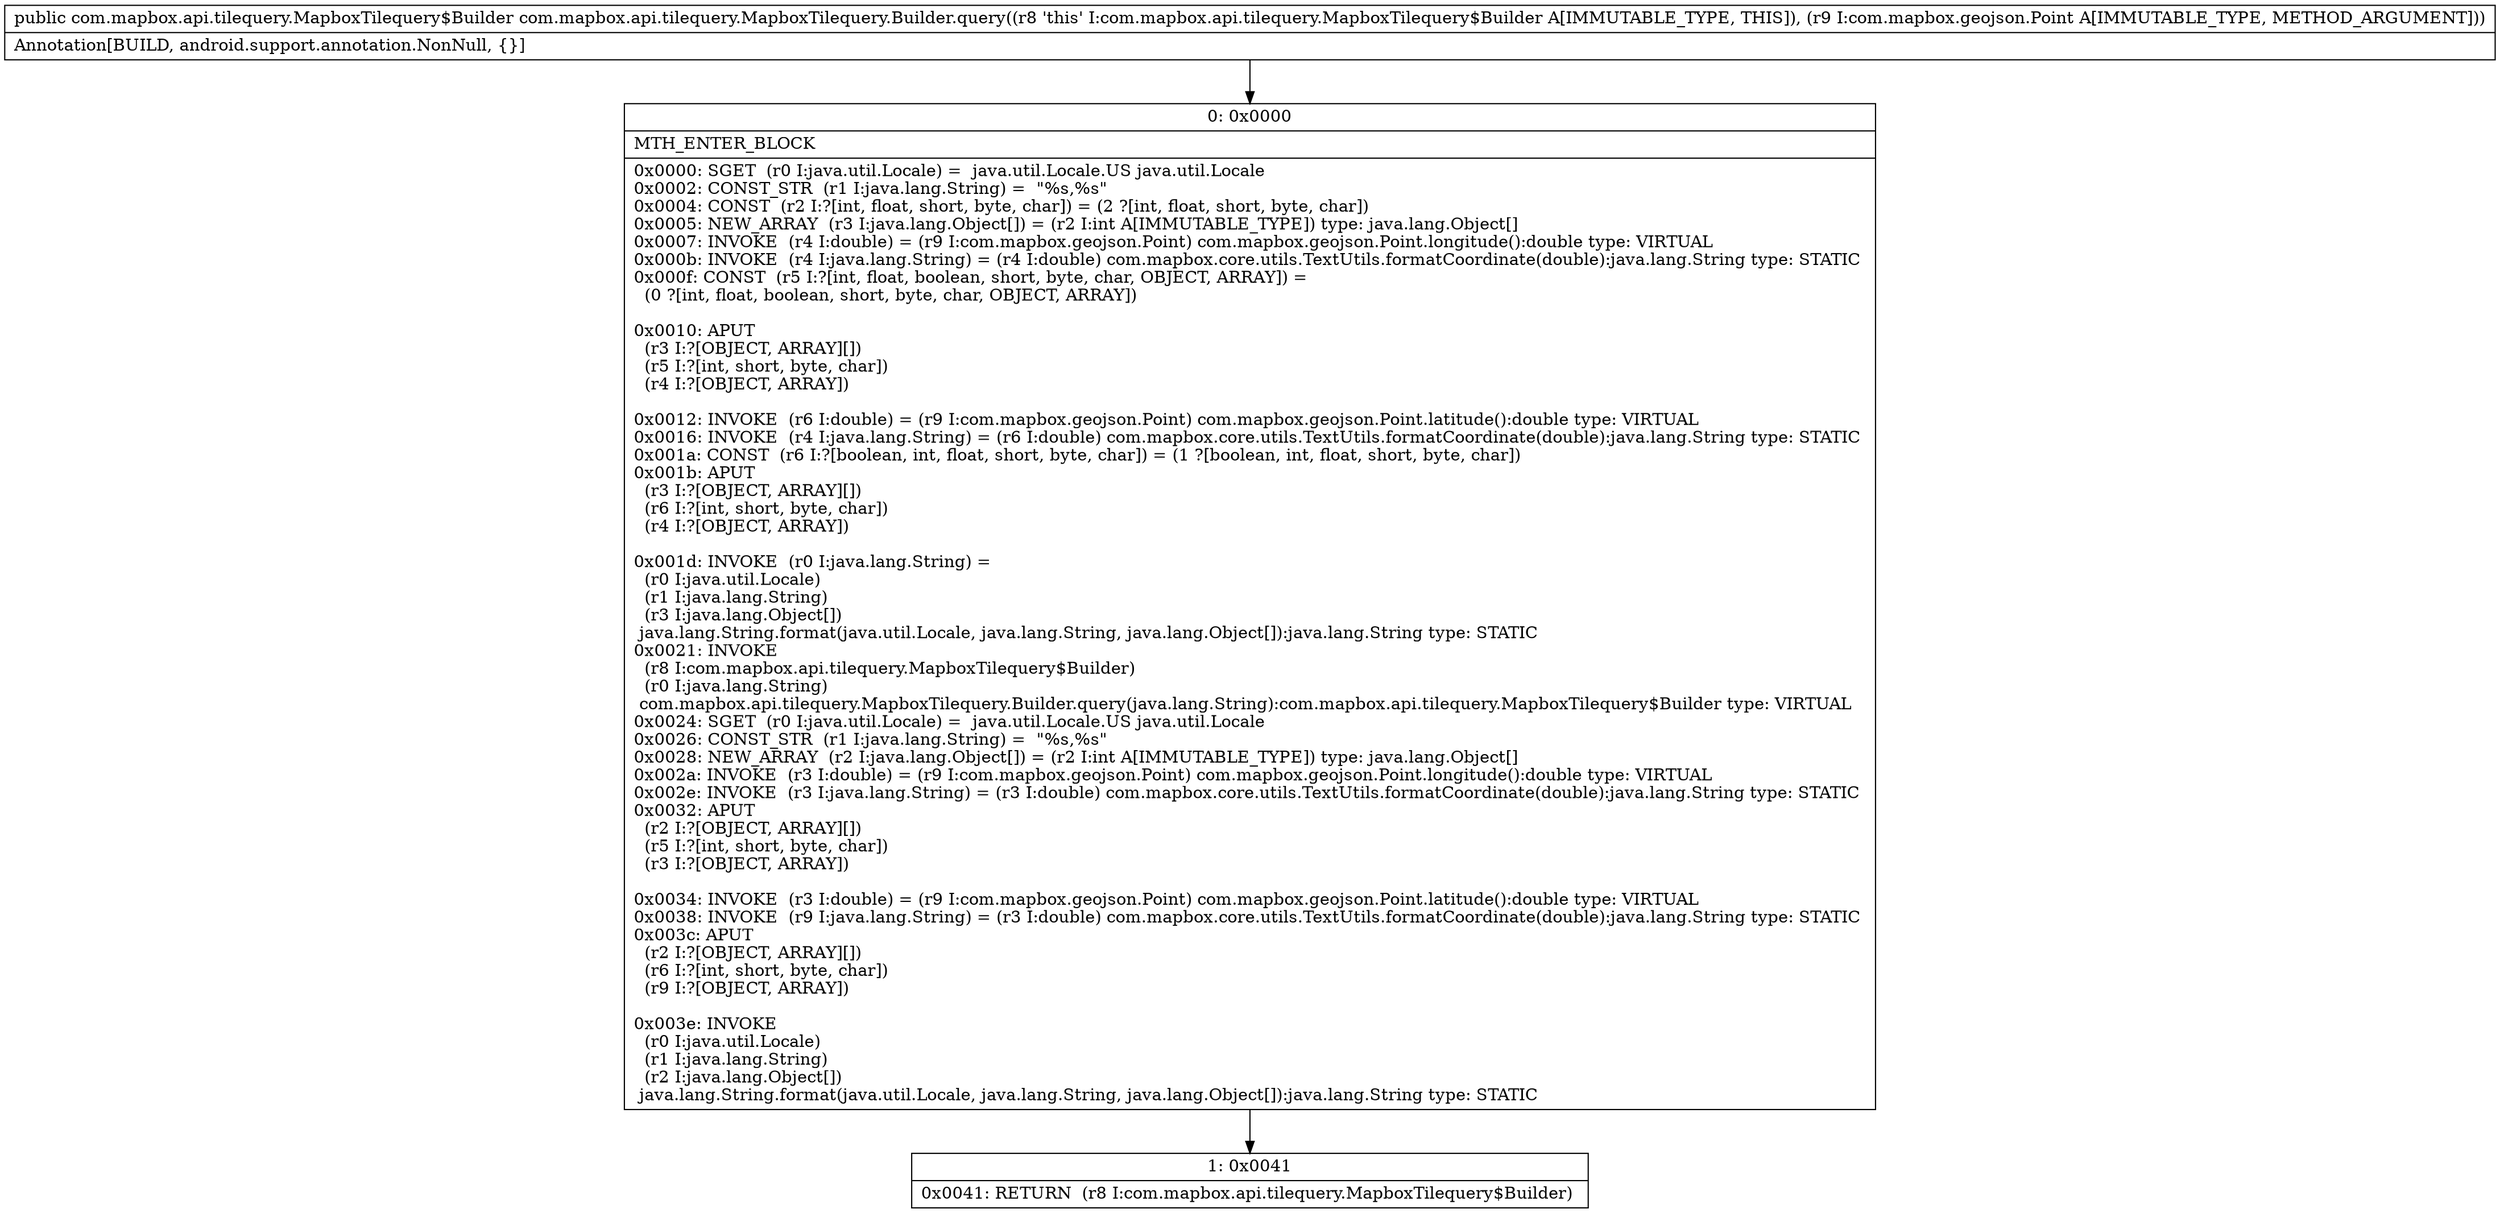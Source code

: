 digraph "CFG forcom.mapbox.api.tilequery.MapboxTilequery.Builder.query(Lcom\/mapbox\/geojson\/Point;)Lcom\/mapbox\/api\/tilequery\/MapboxTilequery$Builder;" {
Node_0 [shape=record,label="{0\:\ 0x0000|MTH_ENTER_BLOCK\l|0x0000: SGET  (r0 I:java.util.Locale) =  java.util.Locale.US java.util.Locale \l0x0002: CONST_STR  (r1 I:java.lang.String) =  \"%s,%s\" \l0x0004: CONST  (r2 I:?[int, float, short, byte, char]) = (2 ?[int, float, short, byte, char]) \l0x0005: NEW_ARRAY  (r3 I:java.lang.Object[]) = (r2 I:int A[IMMUTABLE_TYPE]) type: java.lang.Object[] \l0x0007: INVOKE  (r4 I:double) = (r9 I:com.mapbox.geojson.Point) com.mapbox.geojson.Point.longitude():double type: VIRTUAL \l0x000b: INVOKE  (r4 I:java.lang.String) = (r4 I:double) com.mapbox.core.utils.TextUtils.formatCoordinate(double):java.lang.String type: STATIC \l0x000f: CONST  (r5 I:?[int, float, boolean, short, byte, char, OBJECT, ARRAY]) = \l  (0 ?[int, float, boolean, short, byte, char, OBJECT, ARRAY])\l \l0x0010: APUT  \l  (r3 I:?[OBJECT, ARRAY][])\l  (r5 I:?[int, short, byte, char])\l  (r4 I:?[OBJECT, ARRAY])\l \l0x0012: INVOKE  (r6 I:double) = (r9 I:com.mapbox.geojson.Point) com.mapbox.geojson.Point.latitude():double type: VIRTUAL \l0x0016: INVOKE  (r4 I:java.lang.String) = (r6 I:double) com.mapbox.core.utils.TextUtils.formatCoordinate(double):java.lang.String type: STATIC \l0x001a: CONST  (r6 I:?[boolean, int, float, short, byte, char]) = (1 ?[boolean, int, float, short, byte, char]) \l0x001b: APUT  \l  (r3 I:?[OBJECT, ARRAY][])\l  (r6 I:?[int, short, byte, char])\l  (r4 I:?[OBJECT, ARRAY])\l \l0x001d: INVOKE  (r0 I:java.lang.String) = \l  (r0 I:java.util.Locale)\l  (r1 I:java.lang.String)\l  (r3 I:java.lang.Object[])\l java.lang.String.format(java.util.Locale, java.lang.String, java.lang.Object[]):java.lang.String type: STATIC \l0x0021: INVOKE  \l  (r8 I:com.mapbox.api.tilequery.MapboxTilequery$Builder)\l  (r0 I:java.lang.String)\l com.mapbox.api.tilequery.MapboxTilequery.Builder.query(java.lang.String):com.mapbox.api.tilequery.MapboxTilequery$Builder type: VIRTUAL \l0x0024: SGET  (r0 I:java.util.Locale) =  java.util.Locale.US java.util.Locale \l0x0026: CONST_STR  (r1 I:java.lang.String) =  \"%s,%s\" \l0x0028: NEW_ARRAY  (r2 I:java.lang.Object[]) = (r2 I:int A[IMMUTABLE_TYPE]) type: java.lang.Object[] \l0x002a: INVOKE  (r3 I:double) = (r9 I:com.mapbox.geojson.Point) com.mapbox.geojson.Point.longitude():double type: VIRTUAL \l0x002e: INVOKE  (r3 I:java.lang.String) = (r3 I:double) com.mapbox.core.utils.TextUtils.formatCoordinate(double):java.lang.String type: STATIC \l0x0032: APUT  \l  (r2 I:?[OBJECT, ARRAY][])\l  (r5 I:?[int, short, byte, char])\l  (r3 I:?[OBJECT, ARRAY])\l \l0x0034: INVOKE  (r3 I:double) = (r9 I:com.mapbox.geojson.Point) com.mapbox.geojson.Point.latitude():double type: VIRTUAL \l0x0038: INVOKE  (r9 I:java.lang.String) = (r3 I:double) com.mapbox.core.utils.TextUtils.formatCoordinate(double):java.lang.String type: STATIC \l0x003c: APUT  \l  (r2 I:?[OBJECT, ARRAY][])\l  (r6 I:?[int, short, byte, char])\l  (r9 I:?[OBJECT, ARRAY])\l \l0x003e: INVOKE  \l  (r0 I:java.util.Locale)\l  (r1 I:java.lang.String)\l  (r2 I:java.lang.Object[])\l java.lang.String.format(java.util.Locale, java.lang.String, java.lang.Object[]):java.lang.String type: STATIC \l}"];
Node_1 [shape=record,label="{1\:\ 0x0041|0x0041: RETURN  (r8 I:com.mapbox.api.tilequery.MapboxTilequery$Builder) \l}"];
MethodNode[shape=record,label="{public com.mapbox.api.tilequery.MapboxTilequery$Builder com.mapbox.api.tilequery.MapboxTilequery.Builder.query((r8 'this' I:com.mapbox.api.tilequery.MapboxTilequery$Builder A[IMMUTABLE_TYPE, THIS]), (r9 I:com.mapbox.geojson.Point A[IMMUTABLE_TYPE, METHOD_ARGUMENT]))  | Annotation[BUILD, android.support.annotation.NonNull, \{\}]\l}"];
MethodNode -> Node_0;
Node_0 -> Node_1;
}

